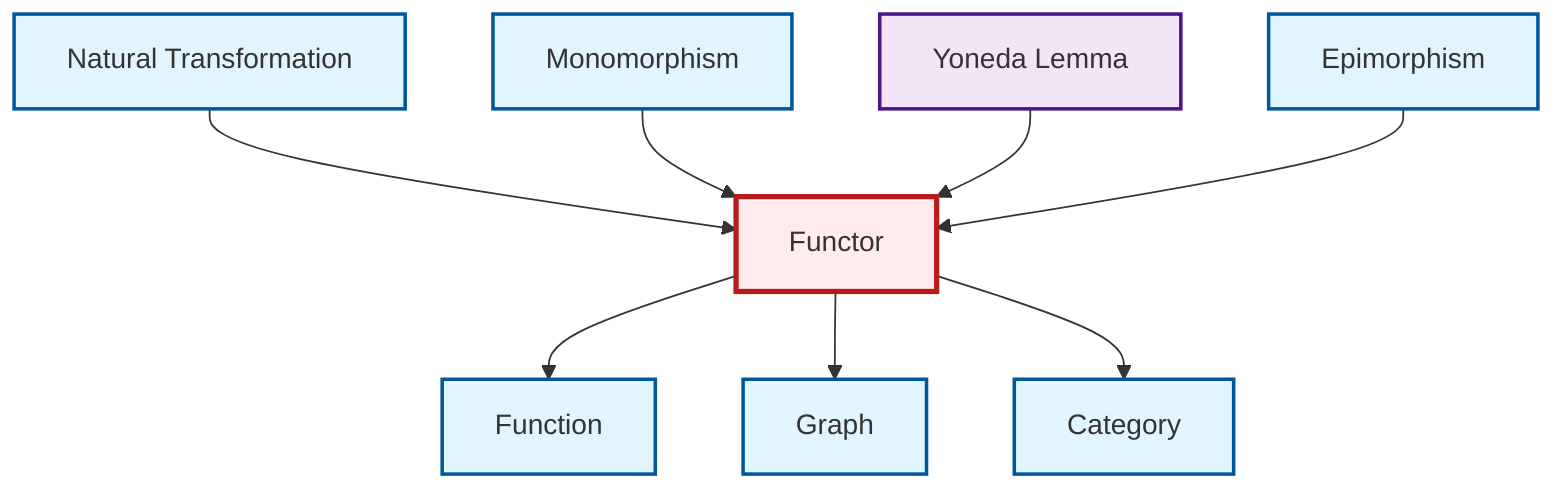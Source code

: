 graph TD
    classDef definition fill:#e1f5fe,stroke:#01579b,stroke-width:2px
    classDef theorem fill:#f3e5f5,stroke:#4a148c,stroke-width:2px
    classDef axiom fill:#fff3e0,stroke:#e65100,stroke-width:2px
    classDef example fill:#e8f5e9,stroke:#1b5e20,stroke-width:2px
    classDef current fill:#ffebee,stroke:#b71c1c,stroke-width:3px
    def-monomorphism["Monomorphism"]:::definition
    def-functor["Functor"]:::definition
    def-function["Function"]:::definition
    thm-yoneda["Yoneda Lemma"]:::theorem
    def-natural-transformation["Natural Transformation"]:::definition
    def-category["Category"]:::definition
    def-epimorphism["Epimorphism"]:::definition
    def-graph["Graph"]:::definition
    def-natural-transformation --> def-functor
    def-monomorphism --> def-functor
    thm-yoneda --> def-functor
    def-functor --> def-function
    def-functor --> def-graph
    def-epimorphism --> def-functor
    def-functor --> def-category
    class def-functor current